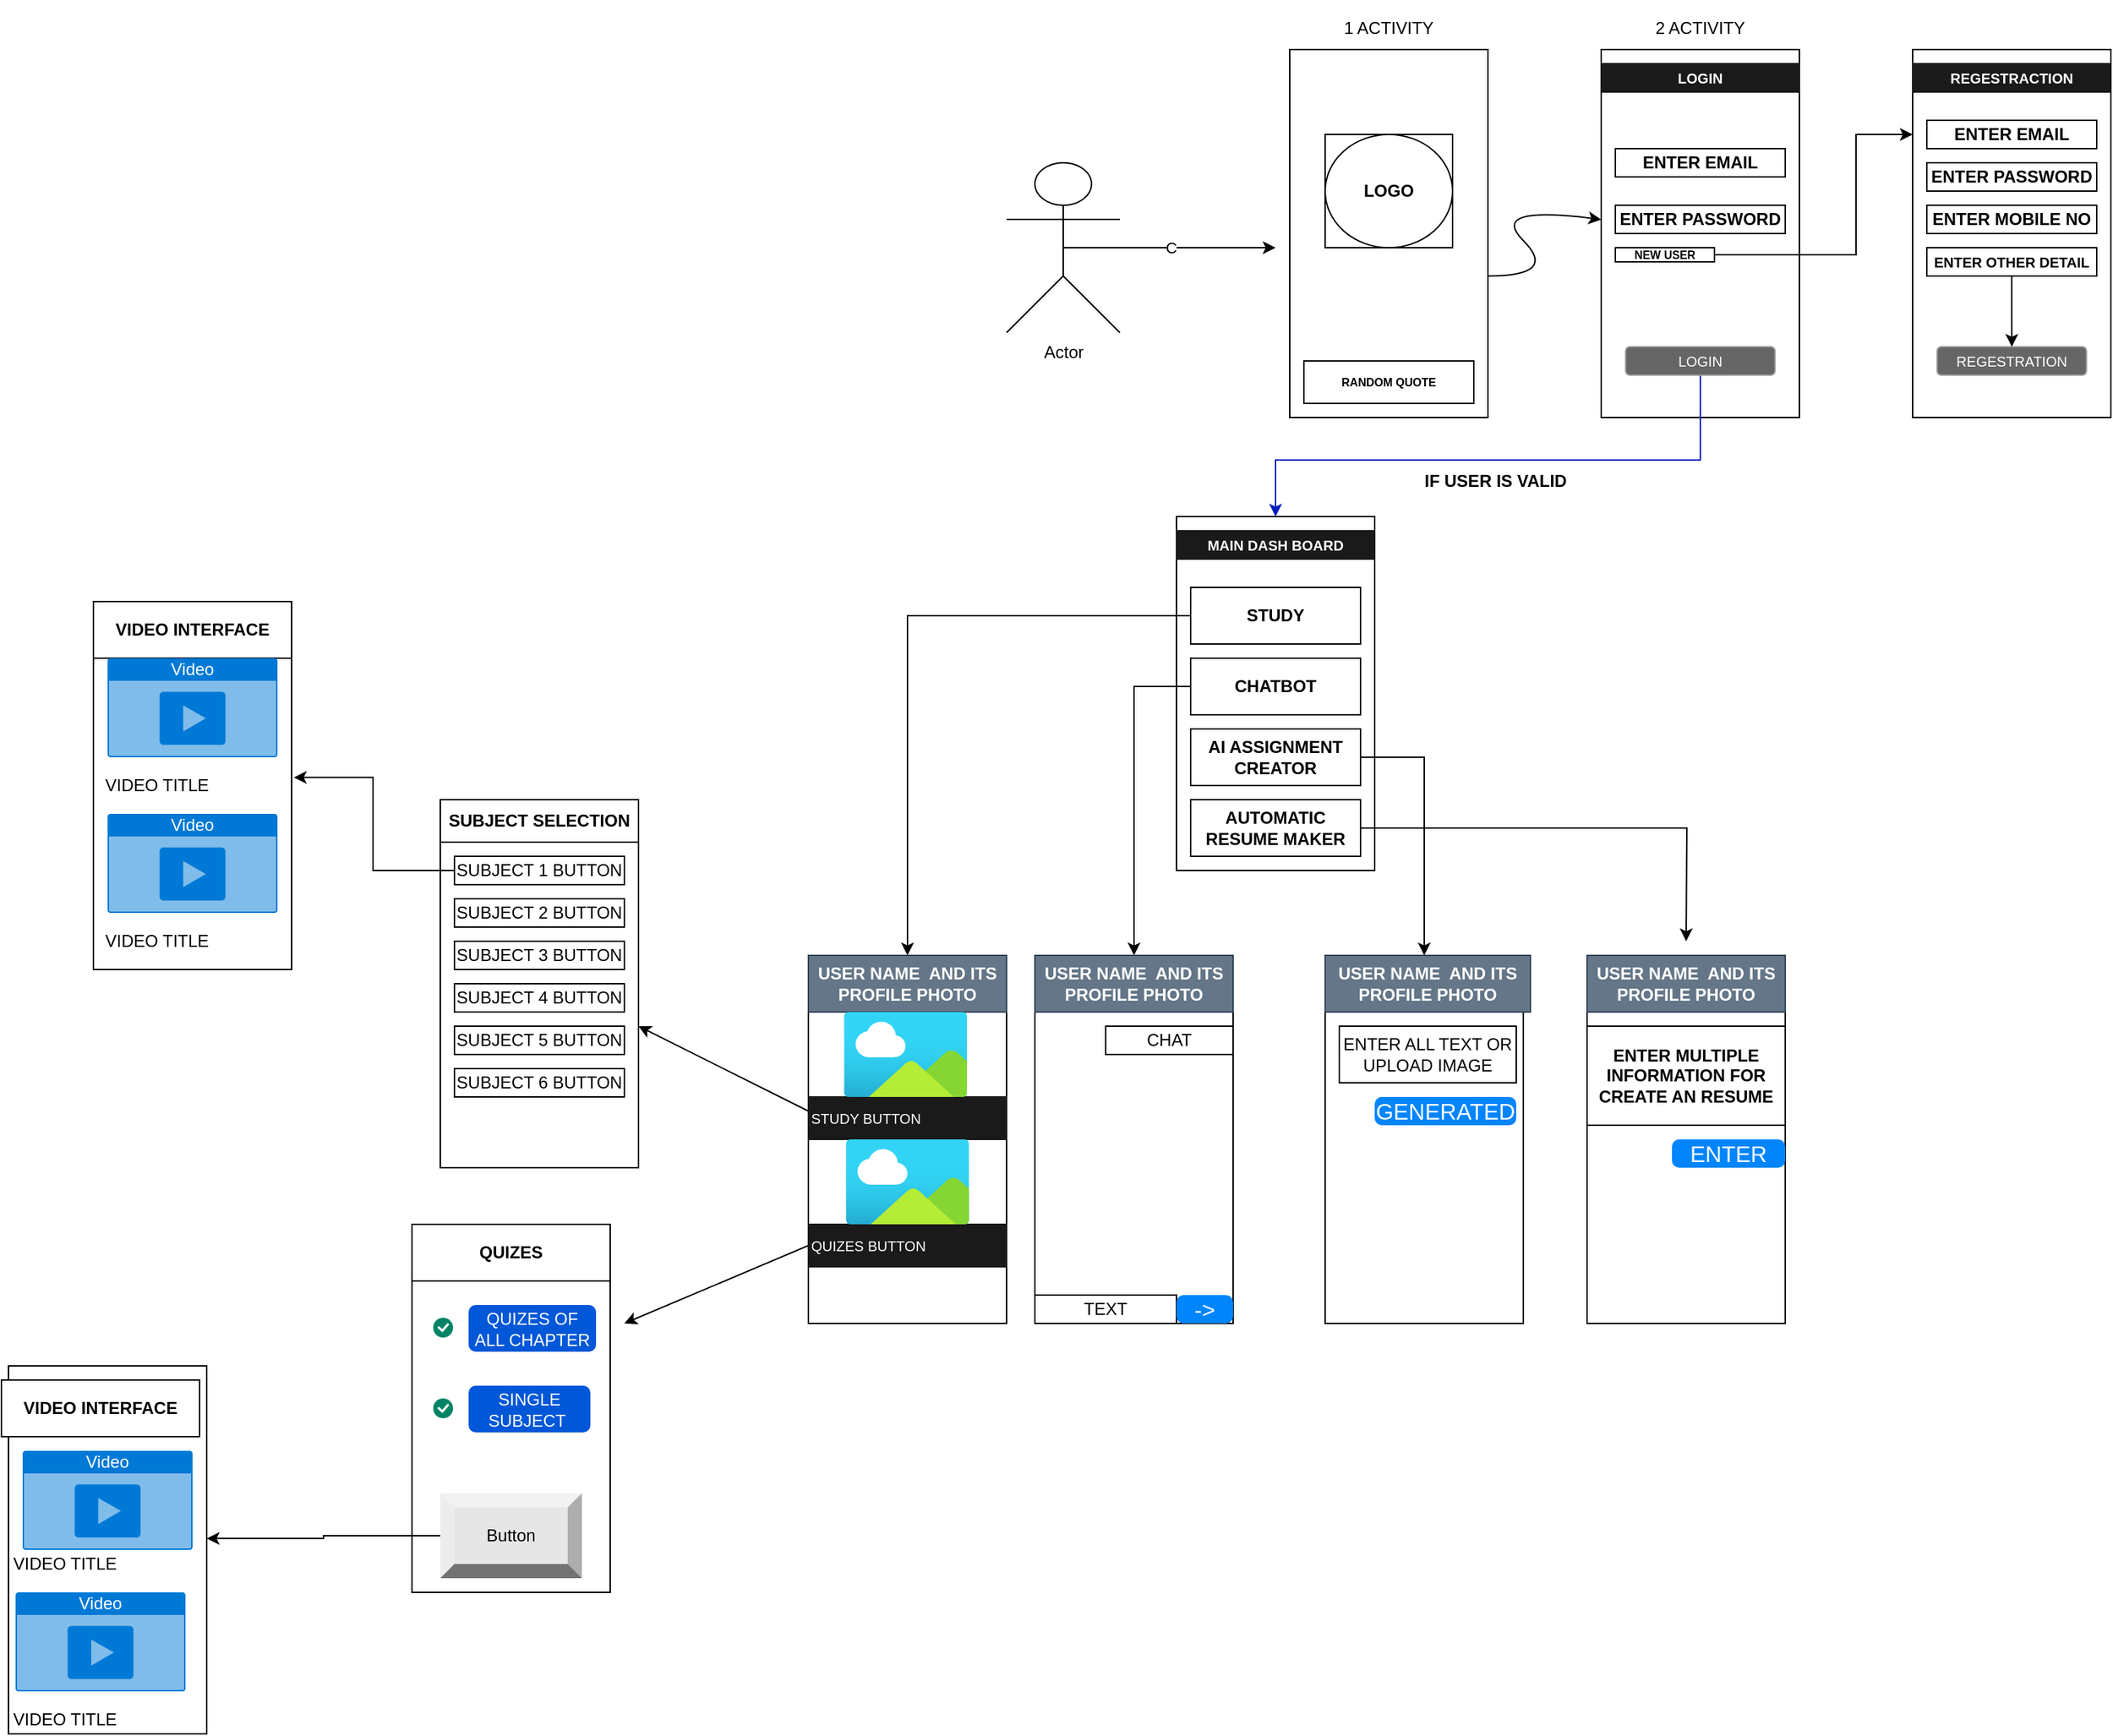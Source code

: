 <mxfile version="24.7.17">
  <diagram name="Page-1" id="P3lV6neXOfgan6Ud9RnG">
    <mxGraphModel dx="2154" dy="890" grid="1" gridSize="10" guides="1" tooltips="1" connect="1" arrows="1" fold="1" page="1" pageScale="1" pageWidth="850" pageHeight="1100" math="0" shadow="0">
      <root>
        <mxCell id="0" />
        <mxCell id="1" parent="0" />
        <mxCell id="DYHFcJjTSHRYKCTXgC85-1" value="" style="rounded=0;whiteSpace=wrap;html=1;fontSize=11;" vertex="1" parent="1">
          <mxGeometry x="280" y="180" width="140" height="260" as="geometry" />
        </mxCell>
        <mxCell id="DYHFcJjTSHRYKCTXgC85-3" value="C" style="edgeStyle=orthogonalEdgeStyle;rounded=0;orthogonalLoop=1;jettySize=auto;html=1;exitX=0.5;exitY=0.5;exitDx=0;exitDy=0;exitPerimeter=0;" edge="1" parent="1" source="DYHFcJjTSHRYKCTXgC85-2">
          <mxGeometry relative="1" as="geometry">
            <mxPoint x="270" y="320" as="targetPoint" />
          </mxGeometry>
        </mxCell>
        <mxCell id="DYHFcJjTSHRYKCTXgC85-2" value="Actor" style="shape=umlActor;verticalLabelPosition=bottom;verticalAlign=top;html=1;outlineConnect=0;" vertex="1" parent="1">
          <mxGeometry x="80" y="260" width="80" height="120" as="geometry" />
        </mxCell>
        <mxCell id="DYHFcJjTSHRYKCTXgC85-4" value="1 ACTIVITY" style="text;strokeColor=none;align=center;fillColor=none;html=1;verticalAlign=middle;whiteSpace=wrap;rounded=0;" vertex="1" parent="1">
          <mxGeometry x="315" y="150" width="70" height="30" as="geometry" />
        </mxCell>
        <mxCell id="DYHFcJjTSHRYKCTXgC85-5" value="D" style="rounded=0;whiteSpace=wrap;html=1;" vertex="1" parent="1">
          <mxGeometry x="305" y="240" width="90" height="80" as="geometry" />
        </mxCell>
        <mxCell id="DYHFcJjTSHRYKCTXgC85-6" value="LOGO" style="ellipse;whiteSpace=wrap;html=1;fontStyle=1" vertex="1" parent="1">
          <mxGeometry x="305" y="240" width="90" height="80" as="geometry" />
        </mxCell>
        <mxCell id="DYHFcJjTSHRYKCTXgC85-7" value="RANDOM QUOTE" style="rounded=0;whiteSpace=wrap;html=1;fontSize=8;fontStyle=1" vertex="1" parent="1">
          <mxGeometry x="290" y="400" width="120" height="30" as="geometry" />
        </mxCell>
        <mxCell id="DYHFcJjTSHRYKCTXgC85-9" value="" style="rounded=0;whiteSpace=wrap;html=1;" vertex="1" parent="1">
          <mxGeometry x="500" y="180" width="140" height="260" as="geometry" />
        </mxCell>
        <mxCell id="DYHFcJjTSHRYKCTXgC85-10" value="" style="curved=1;endArrow=classic;html=1;rounded=0;entryX=0;entryY=0.462;entryDx=0;entryDy=0;entryPerimeter=0;" edge="1" parent="1" target="DYHFcJjTSHRYKCTXgC85-9">
          <mxGeometry width="50" height="50" relative="1" as="geometry">
            <mxPoint x="420" y="340" as="sourcePoint" />
            <mxPoint x="470" y="290" as="targetPoint" />
            <Array as="points">
              <mxPoint x="470" y="340" />
              <mxPoint x="420" y="290" />
            </Array>
          </mxGeometry>
        </mxCell>
        <mxCell id="DYHFcJjTSHRYKCTXgC85-11" value="2 ACTIVITY" style="text;strokeColor=none;align=center;fillColor=none;html=1;verticalAlign=middle;whiteSpace=wrap;rounded=0;" vertex="1" parent="1">
          <mxGeometry x="525" y="145" width="90" height="40" as="geometry" />
        </mxCell>
        <mxCell id="DYHFcJjTSHRYKCTXgC85-12" value="ENTER EMAIL" style="rounded=0;whiteSpace=wrap;html=1;fontStyle=1" vertex="1" parent="1">
          <mxGeometry x="510" y="250" width="120" height="20" as="geometry" />
        </mxCell>
        <mxCell id="DYHFcJjTSHRYKCTXgC85-13" value="ENTER PASSWORD" style="rounded=0;whiteSpace=wrap;html=1;fontStyle=1" vertex="1" parent="1">
          <mxGeometry x="510" y="290" width="120" height="20" as="geometry" />
        </mxCell>
        <mxCell id="DYHFcJjTSHRYKCTXgC85-23" style="edgeStyle=orthogonalEdgeStyle;rounded=0;orthogonalLoop=1;jettySize=auto;html=1;" edge="1" parent="1" source="DYHFcJjTSHRYKCTXgC85-14">
          <mxGeometry relative="1" as="geometry">
            <mxPoint x="720" y="240" as="targetPoint" />
            <Array as="points">
              <mxPoint x="680" y="325" />
              <mxPoint x="680" y="240" />
            </Array>
          </mxGeometry>
        </mxCell>
        <mxCell id="DYHFcJjTSHRYKCTXgC85-14" value="NEW USER" style="rounded=0;whiteSpace=wrap;html=1;fontStyle=1;fontSize=8;" vertex="1" parent="1">
          <mxGeometry x="510" y="320" width="70" height="10" as="geometry" />
        </mxCell>
        <mxCell id="DYHFcJjTSHRYKCTXgC85-22" style="rounded=0;orthogonalLoop=1;jettySize=auto;html=1;edgeStyle=elbowEdgeStyle;elbow=vertical;fontStyle=1;fontFamily=Comic Sans MS;fillColor=#0050ef;strokeColor=#001DBC;" edge="1" parent="1" source="DYHFcJjTSHRYKCTXgC85-18">
          <mxGeometry relative="1" as="geometry">
            <mxPoint x="270" y="510" as="targetPoint" />
            <Array as="points">
              <mxPoint x="420" y="470" />
            </Array>
          </mxGeometry>
        </mxCell>
        <mxCell id="DYHFcJjTSHRYKCTXgC85-18" value="LOGIN" style="rounded=1;html=1;shadow=0;dashed=0;whiteSpace=wrap;fontSize=10;fillColor=#666666;align=center;strokeColor=#999999;fontColor=#ffffff;" vertex="1" parent="1">
          <mxGeometry x="517.25" y="390" width="105.5" height="20" as="geometry" />
        </mxCell>
        <mxCell id="DYHFcJjTSHRYKCTXgC85-21" value="LOGIN" style="whiteSpace=wrap;html=1;shadow=0;dashed=0;fontSize=10;align=center;fillColor=#1A1A1A;strokeColor=#1A1A1A;fontColor=#FFFFFF;fontStyle=1" vertex="1" parent="1">
          <mxGeometry x="500" y="190" width="140" height="20" as="geometry" />
        </mxCell>
        <mxCell id="DYHFcJjTSHRYKCTXgC85-24" value="" style="rounded=0;whiteSpace=wrap;html=1;" vertex="1" parent="1">
          <mxGeometry x="720" y="180" width="140" height="260" as="geometry" />
        </mxCell>
        <mxCell id="DYHFcJjTSHRYKCTXgC85-25" value="ENTER EMAIL" style="rounded=0;whiteSpace=wrap;html=1;fontStyle=1" vertex="1" parent="1">
          <mxGeometry x="730" y="230" width="120" height="20" as="geometry" />
        </mxCell>
        <mxCell id="DYHFcJjTSHRYKCTXgC85-26" value="ENTER PASSWORD" style="rounded=0;whiteSpace=wrap;html=1;fontStyle=1" vertex="1" parent="1">
          <mxGeometry x="730" y="260" width="120" height="20" as="geometry" />
        </mxCell>
        <mxCell id="DYHFcJjTSHRYKCTXgC85-28" value="REGESTRATION" style="rounded=1;html=1;shadow=0;dashed=0;whiteSpace=wrap;fontSize=10;fillColor=#666666;align=center;strokeColor=#999999;fontColor=#ffffff;" vertex="1" parent="1">
          <mxGeometry x="737.25" y="390" width="105.5" height="20" as="geometry" />
        </mxCell>
        <mxCell id="DYHFcJjTSHRYKCTXgC85-29" value="REGESTRACTION" style="whiteSpace=wrap;html=1;shadow=0;dashed=0;fontSize=10;align=center;fillColor=#1A1A1A;strokeColor=#1A1A1A;fontColor=#FFFFFF;fontStyle=1" vertex="1" parent="1">
          <mxGeometry x="720" y="190" width="140" height="20" as="geometry" />
        </mxCell>
        <mxCell id="DYHFcJjTSHRYKCTXgC85-30" value="ENTER MOBILE NO" style="rounded=0;whiteSpace=wrap;html=1;fontStyle=1" vertex="1" parent="1">
          <mxGeometry x="730" y="290" width="120" height="20" as="geometry" />
        </mxCell>
        <mxCell id="DYHFcJjTSHRYKCTXgC85-32" value="" style="edgeStyle=orthogonalEdgeStyle;rounded=0;orthogonalLoop=1;jettySize=auto;html=1;" edge="1" parent="1" source="DYHFcJjTSHRYKCTXgC85-31" target="DYHFcJjTSHRYKCTXgC85-28">
          <mxGeometry relative="1" as="geometry" />
        </mxCell>
        <mxCell id="DYHFcJjTSHRYKCTXgC85-31" value="ENTER OTHER DETAIL" style="rounded=0;whiteSpace=wrap;html=1;fontStyle=1;fontSize=10;" vertex="1" parent="1">
          <mxGeometry x="730" y="320" width="120" height="20" as="geometry" />
        </mxCell>
        <mxCell id="DYHFcJjTSHRYKCTXgC85-35" value="IF USER IS VALID" style="text;strokeColor=none;align=center;fillColor=none;html=1;verticalAlign=middle;whiteSpace=wrap;rounded=0;fontStyle=1" vertex="1" parent="1">
          <mxGeometry x="368" y="470" width="115" height="30" as="geometry" />
        </mxCell>
        <mxCell id="DYHFcJjTSHRYKCTXgC85-36" value="" style="rounded=0;whiteSpace=wrap;html=1;fontSize=11;" vertex="1" parent="1">
          <mxGeometry x="200" y="510" width="140" height="250" as="geometry" />
        </mxCell>
        <mxCell id="DYHFcJjTSHRYKCTXgC85-40" value="MAIN DASH BOARD" style="whiteSpace=wrap;html=1;shadow=0;dashed=0;fontSize=10;align=center;fillColor=#1A1A1A;strokeColor=#1A1A1A;fontColor=#FFFFFF;fontStyle=1" vertex="1" parent="1">
          <mxGeometry x="200" y="520" width="140" height="20" as="geometry" />
        </mxCell>
        <mxCell id="DYHFcJjTSHRYKCTXgC85-47" style="edgeStyle=orthogonalEdgeStyle;rounded=0;orthogonalLoop=1;jettySize=auto;html=1;entryX=0.5;entryY=0;entryDx=0;entryDy=0;" edge="1" parent="1" source="DYHFcJjTSHRYKCTXgC85-41" target="DYHFcJjTSHRYKCTXgC85-48">
          <mxGeometry relative="1" as="geometry">
            <mxPoint x="-100" y="810" as="targetPoint" />
          </mxGeometry>
        </mxCell>
        <mxCell id="DYHFcJjTSHRYKCTXgC85-41" value="STUDY" style="rounded=0;whiteSpace=wrap;html=1;fontStyle=1" vertex="1" parent="1">
          <mxGeometry x="210" y="560" width="120" height="40" as="geometry" />
        </mxCell>
        <mxCell id="DYHFcJjTSHRYKCTXgC85-53" style="edgeStyle=orthogonalEdgeStyle;rounded=0;orthogonalLoop=1;jettySize=auto;html=1;entryX=0.5;entryY=0;entryDx=0;entryDy=0;elbow=vertical;" edge="1" parent="1" source="DYHFcJjTSHRYKCTXgC85-42" target="DYHFcJjTSHRYKCTXgC85-54">
          <mxGeometry relative="1" as="geometry">
            <mxPoint x="160" y="800" as="targetPoint" />
            <Array as="points">
              <mxPoint x="170" y="630" />
            </Array>
          </mxGeometry>
        </mxCell>
        <mxCell id="DYHFcJjTSHRYKCTXgC85-42" value="CHATBOT" style="rounded=0;whiteSpace=wrap;html=1;fontStyle=1" vertex="1" parent="1">
          <mxGeometry x="210" y="610" width="120" height="40" as="geometry" />
        </mxCell>
        <mxCell id="DYHFcJjTSHRYKCTXgC85-55" style="edgeStyle=orthogonalEdgeStyle;rounded=0;orthogonalLoop=1;jettySize=auto;html=1;entryX=0.5;entryY=0;entryDx=0;entryDy=0;" edge="1" parent="1" source="DYHFcJjTSHRYKCTXgC85-43" target="DYHFcJjTSHRYKCTXgC85-56">
          <mxGeometry relative="1" as="geometry">
            <mxPoint x="380" y="800" as="targetPoint" />
            <Array as="points">
              <mxPoint x="375" y="680" />
            </Array>
          </mxGeometry>
        </mxCell>
        <mxCell id="DYHFcJjTSHRYKCTXgC85-43" value="AI ASSIGNMENT CREATOR" style="rounded=0;whiteSpace=wrap;html=1;fontStyle=1" vertex="1" parent="1">
          <mxGeometry x="210" y="660" width="120" height="40" as="geometry" />
        </mxCell>
        <mxCell id="DYHFcJjTSHRYKCTXgC85-59" style="edgeStyle=orthogonalEdgeStyle;rounded=0;orthogonalLoop=1;jettySize=auto;html=1;" edge="1" parent="1" source="DYHFcJjTSHRYKCTXgC85-44">
          <mxGeometry relative="1" as="geometry">
            <mxPoint x="560" y="810" as="targetPoint" />
          </mxGeometry>
        </mxCell>
        <mxCell id="DYHFcJjTSHRYKCTXgC85-44" value="AUTOMATIC RESUME MAKER" style="rounded=0;whiteSpace=wrap;html=1;fontStyle=1" vertex="1" parent="1">
          <mxGeometry x="210" y="710" width="120" height="40" as="geometry" />
        </mxCell>
        <mxCell id="DYHFcJjTSHRYKCTXgC85-48" value="" style="rounded=0;whiteSpace=wrap;html=1;fontSize=11;" vertex="1" parent="1">
          <mxGeometry x="-60" y="820" width="140" height="260" as="geometry" />
        </mxCell>
        <mxCell id="DYHFcJjTSHRYKCTXgC85-54" value="" style="rounded=0;whiteSpace=wrap;html=1;fontSize=11;" vertex="1" parent="1">
          <mxGeometry x="100" y="820" width="140" height="260" as="geometry" />
        </mxCell>
        <mxCell id="DYHFcJjTSHRYKCTXgC85-56" value="" style="rounded=0;whiteSpace=wrap;html=1;fontSize=11;" vertex="1" parent="1">
          <mxGeometry x="305" y="820" width="140" height="260" as="geometry" />
        </mxCell>
        <mxCell id="DYHFcJjTSHRYKCTXgC85-60" value="" style="rounded=0;whiteSpace=wrap;html=1;fontSize=11;" vertex="1" parent="1">
          <mxGeometry x="490" y="820" width="140" height="260" as="geometry" />
        </mxCell>
        <mxCell id="DYHFcJjTSHRYKCTXgC85-61" value="USER NAME&amp;nbsp; AND ITS PROFILE PHOTO" style="rounded=0;whiteSpace=wrap;html=1;fontStyle=1;fillColor=#647687;fontColor=#ffffff;strokeColor=#314354;" vertex="1" parent="1">
          <mxGeometry x="-60" y="820" width="140" height="40" as="geometry" />
        </mxCell>
        <mxCell id="DYHFcJjTSHRYKCTXgC85-82" style="rounded=0;orthogonalLoop=1;jettySize=auto;html=1;" edge="1" parent="1">
          <mxGeometry relative="1" as="geometry">
            <mxPoint x="-180" y="870" as="targetPoint" />
            <mxPoint x="-60" y="930" as="sourcePoint" />
          </mxGeometry>
        </mxCell>
        <mxCell id="DYHFcJjTSHRYKCTXgC85-62" value="STUDY BUTTON" style="whiteSpace=wrap;html=1;shadow=0;dashed=0;fontSize=10;align=left;fillColor=#1A1A1A;strokeColor=#1A1A1A;fontColor=#FFFFFF;" vertex="1" parent="1">
          <mxGeometry x="-60" y="920" width="140" height="30" as="geometry" />
        </mxCell>
        <mxCell id="DYHFcJjTSHRYKCTXgC85-83" style="rounded=0;orthogonalLoop=1;jettySize=auto;html=1;exitX=0;exitY=0.5;exitDx=0;exitDy=0;" edge="1" parent="1" source="DYHFcJjTSHRYKCTXgC85-63">
          <mxGeometry relative="1" as="geometry">
            <mxPoint x="-190" y="1080" as="targetPoint" />
          </mxGeometry>
        </mxCell>
        <mxCell id="DYHFcJjTSHRYKCTXgC85-63" value="QUIZES BUTTON" style="whiteSpace=wrap;html=1;shadow=0;dashed=0;fontSize=10;align=left;fillColor=#1A1A1A;strokeColor=#1A1A1A;fontColor=#FFFFFF;" vertex="1" parent="1">
          <mxGeometry x="-60" y="1010" width="140" height="30" as="geometry" />
        </mxCell>
        <mxCell id="DYHFcJjTSHRYKCTXgC85-65" value="" style="image;aspect=fixed;html=1;points=[];align=center;fontSize=12;image=img/lib/azure2/general/Image.svg;" vertex="1" parent="1">
          <mxGeometry x="-35" y="860" width="87.27" height="60" as="geometry" />
        </mxCell>
        <mxCell id="DYHFcJjTSHRYKCTXgC85-66" value="" style="image;aspect=fixed;html=1;points=[];align=center;fontSize=12;image=img/lib/azure2/general/Image.svg;" vertex="1" parent="1">
          <mxGeometry x="-33.63" y="950" width="87.27" height="60" as="geometry" />
        </mxCell>
        <mxCell id="DYHFcJjTSHRYKCTXgC85-67" value="" style="rounded=0;whiteSpace=wrap;html=1;" vertex="1" parent="1">
          <mxGeometry x="100" y="820" width="140" height="40" as="geometry" />
        </mxCell>
        <mxCell id="DYHFcJjTSHRYKCTXgC85-68" value="USER NAME&amp;nbsp; AND ITS PROFILE PHOTO" style="rounded=0;whiteSpace=wrap;html=1;fontStyle=1;fillColor=#647687;fontColor=#ffffff;strokeColor=#314354;" vertex="1" parent="1">
          <mxGeometry x="100" y="820" width="140" height="40" as="geometry" />
        </mxCell>
        <mxCell id="DYHFcJjTSHRYKCTXgC85-69" value="CHAT" style="rounded=0;whiteSpace=wrap;html=1;" vertex="1" parent="1">
          <mxGeometry x="150" y="870" width="90" height="20" as="geometry" />
        </mxCell>
        <mxCell id="DYHFcJjTSHRYKCTXgC85-70" value="TEXT" style="rounded=0;whiteSpace=wrap;html=1;" vertex="1" parent="1">
          <mxGeometry x="100" y="1060" width="100" height="20" as="geometry" />
        </mxCell>
        <mxCell id="DYHFcJjTSHRYKCTXgC85-71" value="-&amp;gt;" style="html=1;shadow=0;dashed=0;shape=mxgraph.bootstrap.rrect;rSize=5;strokeColor=none;strokeWidth=1;fillColor=#0085FC;fontColor=#FFFFFF;whiteSpace=wrap;align=center;verticalAlign=middle;spacingLeft=0;fontStyle=0;fontSize=16;spacing=5;" vertex="1" parent="1">
          <mxGeometry x="200" y="1060" width="40" height="20" as="geometry" />
        </mxCell>
        <mxCell id="DYHFcJjTSHRYKCTXgC85-73" value="" style="rounded=0;whiteSpace=wrap;html=1;" vertex="1" parent="1">
          <mxGeometry x="305" y="820" width="135" height="40" as="geometry" />
        </mxCell>
        <mxCell id="DYHFcJjTSHRYKCTXgC85-74" value="USER NAME&amp;nbsp; AND ITS PROFILE PHOTO" style="rounded=0;whiteSpace=wrap;html=1;fontStyle=1;fillColor=#647687;fontColor=#ffffff;strokeColor=#314354;" vertex="1" parent="1">
          <mxGeometry x="305" y="820" width="145" height="40" as="geometry" />
        </mxCell>
        <mxCell id="DYHFcJjTSHRYKCTXgC85-75" value="USER NAME&amp;nbsp; AND ITS PROFILE PHOTO" style="rounded=0;whiteSpace=wrap;html=1;fontStyle=1;fillColor=#647687;fontColor=#ffffff;strokeColor=#314354;" vertex="1" parent="1">
          <mxGeometry x="490" y="820" width="140" height="40" as="geometry" />
        </mxCell>
        <mxCell id="DYHFcJjTSHRYKCTXgC85-78" value="ENTER MULTIPLE INFORMATION FOR CREATE AN RESUME" style="rounded=0;whiteSpace=wrap;html=1;fontStyle=1" vertex="1" parent="1">
          <mxGeometry x="490" y="870" width="140" height="70" as="geometry" />
        </mxCell>
        <mxCell id="DYHFcJjTSHRYKCTXgC85-79" value="ENTER" style="html=1;shadow=0;dashed=0;shape=mxgraph.bootstrap.rrect;rSize=5;strokeColor=none;strokeWidth=1;fillColor=#0085FC;fontColor=#FFFFFF;whiteSpace=wrap;align=center;verticalAlign=middle;spacingLeft=0;fontStyle=0;fontSize=16;spacing=5;" vertex="1" parent="1">
          <mxGeometry x="550" y="950" width="80" height="20" as="geometry" />
        </mxCell>
        <mxCell id="DYHFcJjTSHRYKCTXgC85-80" value="ENTER ALL TEXT OR UPLOAD IMAGE" style="rounded=0;whiteSpace=wrap;html=1;" vertex="1" parent="1">
          <mxGeometry x="315" y="870" width="125" height="40" as="geometry" />
        </mxCell>
        <mxCell id="DYHFcJjTSHRYKCTXgC85-81" value="GENERATED" style="html=1;shadow=0;dashed=0;shape=mxgraph.bootstrap.rrect;rSize=5;strokeColor=none;strokeWidth=1;fillColor=#0085FC;fontColor=#FFFFFF;whiteSpace=wrap;align=center;verticalAlign=middle;spacingLeft=0;fontStyle=0;fontSize=16;spacing=5;" vertex="1" parent="1">
          <mxGeometry x="340" y="920" width="100" height="20" as="geometry" />
        </mxCell>
        <mxCell id="DYHFcJjTSHRYKCTXgC85-84" value="" style="rounded=0;whiteSpace=wrap;html=1;fontSize=11;" vertex="1" parent="1">
          <mxGeometry x="-565" y="570" width="140" height="260" as="geometry" />
        </mxCell>
        <mxCell id="DYHFcJjTSHRYKCTXgC85-88" value="VIDEO INTERFACE" style="rounded=0;whiteSpace=wrap;html=1;fontStyle=1" vertex="1" parent="1">
          <mxGeometry x="-565" y="570" width="140" height="40" as="geometry" />
        </mxCell>
        <mxCell id="DYHFcJjTSHRYKCTXgC85-89" value="Video" style="html=1;whiteSpace=wrap;strokeColor=none;fillColor=#0079D6;labelPosition=center;verticalLabelPosition=middle;verticalAlign=top;align=center;fontSize=12;outlineConnect=0;spacingTop=-6;fontColor=#FFFFFF;sketch=0;shape=mxgraph.sitemap.video;" vertex="1" parent="1">
          <mxGeometry x="-555" y="610" width="120" height="70" as="geometry" />
        </mxCell>
        <UserObject label="VIDEO TITLE" placeholders="1" name="Variable" id="DYHFcJjTSHRYKCTXgC85-90">
          <mxCell style="text;html=1;strokeColor=none;fillColor=none;align=center;verticalAlign=middle;whiteSpace=wrap;overflow=hidden;" vertex="1" parent="1">
            <mxGeometry x="-565" y="690" width="90" height="20" as="geometry" />
          </mxCell>
        </UserObject>
        <mxCell id="DYHFcJjTSHRYKCTXgC85-91" value="" style="rounded=0;whiteSpace=wrap;html=1;fontSize=11;" vertex="1" parent="1">
          <mxGeometry x="-320" y="710" width="140" height="260" as="geometry" />
        </mxCell>
        <mxCell id="DYHFcJjTSHRYKCTXgC85-96" value="SUBJECT SELECTION" style="rounded=0;whiteSpace=wrap;html=1;fontStyle=1" vertex="1" parent="1">
          <mxGeometry x="-320" y="710" width="140" height="30" as="geometry" />
        </mxCell>
        <mxCell id="DYHFcJjTSHRYKCTXgC85-97" value="SUBJECT 1 BUTTON" style="rounded=0;whiteSpace=wrap;html=1;" vertex="1" parent="1">
          <mxGeometry x="-310" y="750" width="120" height="20" as="geometry" />
        </mxCell>
        <mxCell id="DYHFcJjTSHRYKCTXgC85-98" value="SUBJECT 6 BUTTON" style="rounded=0;whiteSpace=wrap;html=1;" vertex="1" parent="1">
          <mxGeometry x="-310" y="900" width="120" height="20" as="geometry" />
        </mxCell>
        <mxCell id="DYHFcJjTSHRYKCTXgC85-99" value="SUBJECT 2 BUTTON" style="rounded=0;whiteSpace=wrap;html=1;" vertex="1" parent="1">
          <mxGeometry x="-310" y="780" width="120" height="20" as="geometry" />
        </mxCell>
        <mxCell id="DYHFcJjTSHRYKCTXgC85-100" value="SUBJECT 3 BUTTON" style="rounded=0;whiteSpace=wrap;html=1;" vertex="1" parent="1">
          <mxGeometry x="-310" y="810" width="120" height="20" as="geometry" />
        </mxCell>
        <mxCell id="DYHFcJjTSHRYKCTXgC85-101" value="SUBJECT 4 BUTTON" style="rounded=0;whiteSpace=wrap;html=1;" vertex="1" parent="1">
          <mxGeometry x="-310" y="840" width="120" height="20" as="geometry" />
        </mxCell>
        <mxCell id="DYHFcJjTSHRYKCTXgC85-102" value="SUBJECT 5 BUTTON" style="rounded=0;whiteSpace=wrap;html=1;" vertex="1" parent="1">
          <mxGeometry x="-310" y="870" width="120" height="20" as="geometry" />
        </mxCell>
        <mxCell id="DYHFcJjTSHRYKCTXgC85-103" style="edgeStyle=orthogonalEdgeStyle;rounded=0;orthogonalLoop=1;jettySize=auto;html=1;exitX=0.5;exitY=1;exitDx=0;exitDy=0;" edge="1" parent="1" source="DYHFcJjTSHRYKCTXgC85-100" target="DYHFcJjTSHRYKCTXgC85-100">
          <mxGeometry relative="1" as="geometry" />
        </mxCell>
        <mxCell id="DYHFcJjTSHRYKCTXgC85-104" style="edgeStyle=orthogonalEdgeStyle;rounded=0;orthogonalLoop=1;jettySize=auto;html=1;entryX=1.011;entryY=0.478;entryDx=0;entryDy=0;entryPerimeter=0;" edge="1" parent="1" source="DYHFcJjTSHRYKCTXgC85-97" target="DYHFcJjTSHRYKCTXgC85-84">
          <mxGeometry relative="1" as="geometry" />
        </mxCell>
        <mxCell id="DYHFcJjTSHRYKCTXgC85-106" value="Video" style="html=1;whiteSpace=wrap;strokeColor=none;fillColor=#0079D6;labelPosition=center;verticalLabelPosition=middle;verticalAlign=top;align=center;fontSize=12;outlineConnect=0;spacingTop=-6;fontColor=#FFFFFF;sketch=0;shape=mxgraph.sitemap.video;" vertex="1" parent="1">
          <mxGeometry x="-555" y="720" width="120" height="70" as="geometry" />
        </mxCell>
        <UserObject label="VIDEO TITLE" placeholders="1" name="Variable" id="DYHFcJjTSHRYKCTXgC85-107">
          <mxCell style="text;html=1;strokeColor=none;fillColor=none;align=center;verticalAlign=middle;whiteSpace=wrap;overflow=hidden;" vertex="1" parent="1">
            <mxGeometry x="-565" y="800" width="90" height="20" as="geometry" />
          </mxCell>
        </UserObject>
        <mxCell id="DYHFcJjTSHRYKCTXgC85-108" value="" style="rounded=0;whiteSpace=wrap;html=1;fontSize=11;" vertex="1" parent="1">
          <mxGeometry x="-340" y="1010" width="140" height="260" as="geometry" />
        </mxCell>
        <mxCell id="DYHFcJjTSHRYKCTXgC85-109" value="QUIZES" style="rounded=0;whiteSpace=wrap;html=1;fontStyle=1" vertex="1" parent="1">
          <mxGeometry x="-340" y="1010" width="140" height="40" as="geometry" />
        </mxCell>
        <mxCell id="DYHFcJjTSHRYKCTXgC85-115" value="QUIZES OF ALL CHAPTER" style="rounded=1;fillColor=#0057D8;align=center;strokeColor=none;html=1;whiteSpace=wrap;fontColor=#ffffff;fontSize=12;sketch=0;" vertex="1" parent="1">
          <mxGeometry x="-300" y="1067" width="90" height="33" as="geometry" />
        </mxCell>
        <mxCell id="DYHFcJjTSHRYKCTXgC85-116" value="" style="html=1;shadow=0;dashed=0;shape=mxgraph.atlassian.checkbox;fillColor=#008465;strokeColor=none;html=1;sketch=0;" vertex="1" parent="1">
          <mxGeometry x="-325" y="1076" width="14" height="14" as="geometry" />
        </mxCell>
        <mxCell id="DYHFcJjTSHRYKCTXgC85-117" value="SINGLE SUBJECT&amp;nbsp;" style="rounded=1;fillColor=#0057D8;align=center;strokeColor=none;html=1;whiteSpace=wrap;fontColor=#ffffff;fontSize=12;sketch=0;" vertex="1" parent="1">
          <mxGeometry x="-300" y="1124" width="86" height="33" as="geometry" />
        </mxCell>
        <mxCell id="DYHFcJjTSHRYKCTXgC85-118" value="" style="html=1;shadow=0;dashed=0;shape=mxgraph.atlassian.checkbox;fillColor=#008465;strokeColor=none;html=1;sketch=0;" vertex="1" parent="1">
          <mxGeometry x="-325" y="1133" width="14" height="14" as="geometry" />
        </mxCell>
        <mxCell id="DYHFcJjTSHRYKCTXgC85-119" value="Button" style="labelPosition=center;verticalLabelPosition=middle;align=center;html=1;shape=mxgraph.basic.shaded_button;dx=10;fillColor=#E6E6E6;strokeColor=none;whiteSpace=wrap;" vertex="1" parent="1">
          <mxGeometry x="-320" y="1200" width="100" height="60" as="geometry" />
        </mxCell>
        <mxCell id="DYHFcJjTSHRYKCTXgC85-128" value="" style="rounded=0;whiteSpace=wrap;html=1;fontSize=11;" vertex="1" parent="1">
          <mxGeometry x="-625" y="1110" width="140" height="260" as="geometry" />
        </mxCell>
        <mxCell id="DYHFcJjTSHRYKCTXgC85-129" value="VIDEO INTERFACE" style="rounded=0;whiteSpace=wrap;html=1;fontStyle=1" vertex="1" parent="1">
          <mxGeometry x="-630" y="1120" width="140" height="40" as="geometry" />
        </mxCell>
        <mxCell id="DYHFcJjTSHRYKCTXgC85-130" value="Video" style="html=1;whiteSpace=wrap;strokeColor=none;fillColor=#0079D6;labelPosition=center;verticalLabelPosition=middle;verticalAlign=top;align=center;fontSize=12;outlineConnect=0;spacingTop=-6;fontColor=#FFFFFF;sketch=0;shape=mxgraph.sitemap.video;" vertex="1" parent="1">
          <mxGeometry x="-615" y="1170" width="120" height="70" as="geometry" />
        </mxCell>
        <UserObject label="VIDEO TITLE" placeholders="1" name="Variable" id="DYHFcJjTSHRYKCTXgC85-131">
          <mxCell style="text;html=1;strokeColor=none;fillColor=none;align=center;verticalAlign=middle;whiteSpace=wrap;overflow=hidden;" vertex="1" parent="1">
            <mxGeometry x="-630" y="1240" width="90" height="20" as="geometry" />
          </mxCell>
        </UserObject>
        <mxCell id="DYHFcJjTSHRYKCTXgC85-132" value="Video" style="html=1;whiteSpace=wrap;strokeColor=none;fillColor=#0079D6;labelPosition=center;verticalLabelPosition=middle;verticalAlign=top;align=center;fontSize=12;outlineConnect=0;spacingTop=-6;fontColor=#FFFFFF;sketch=0;shape=mxgraph.sitemap.video;" vertex="1" parent="1">
          <mxGeometry x="-620" y="1270" width="120" height="70" as="geometry" />
        </mxCell>
        <UserObject label="VIDEO TITLE" placeholders="1" name="Variable" id="DYHFcJjTSHRYKCTXgC85-133">
          <mxCell style="text;html=1;strokeColor=none;fillColor=none;align=center;verticalAlign=middle;whiteSpace=wrap;overflow=hidden;" vertex="1" parent="1">
            <mxGeometry x="-630" y="1350" width="90" height="20" as="geometry" />
          </mxCell>
        </UserObject>
        <mxCell id="DYHFcJjTSHRYKCTXgC85-141" style="edgeStyle=orthogonalEdgeStyle;rounded=0;orthogonalLoop=1;jettySize=auto;html=1;entryX=1;entryY=0.469;entryDx=0;entryDy=0;entryPerimeter=0;" edge="1" parent="1" source="DYHFcJjTSHRYKCTXgC85-119" target="DYHFcJjTSHRYKCTXgC85-128">
          <mxGeometry relative="1" as="geometry" />
        </mxCell>
      </root>
    </mxGraphModel>
  </diagram>
</mxfile>
